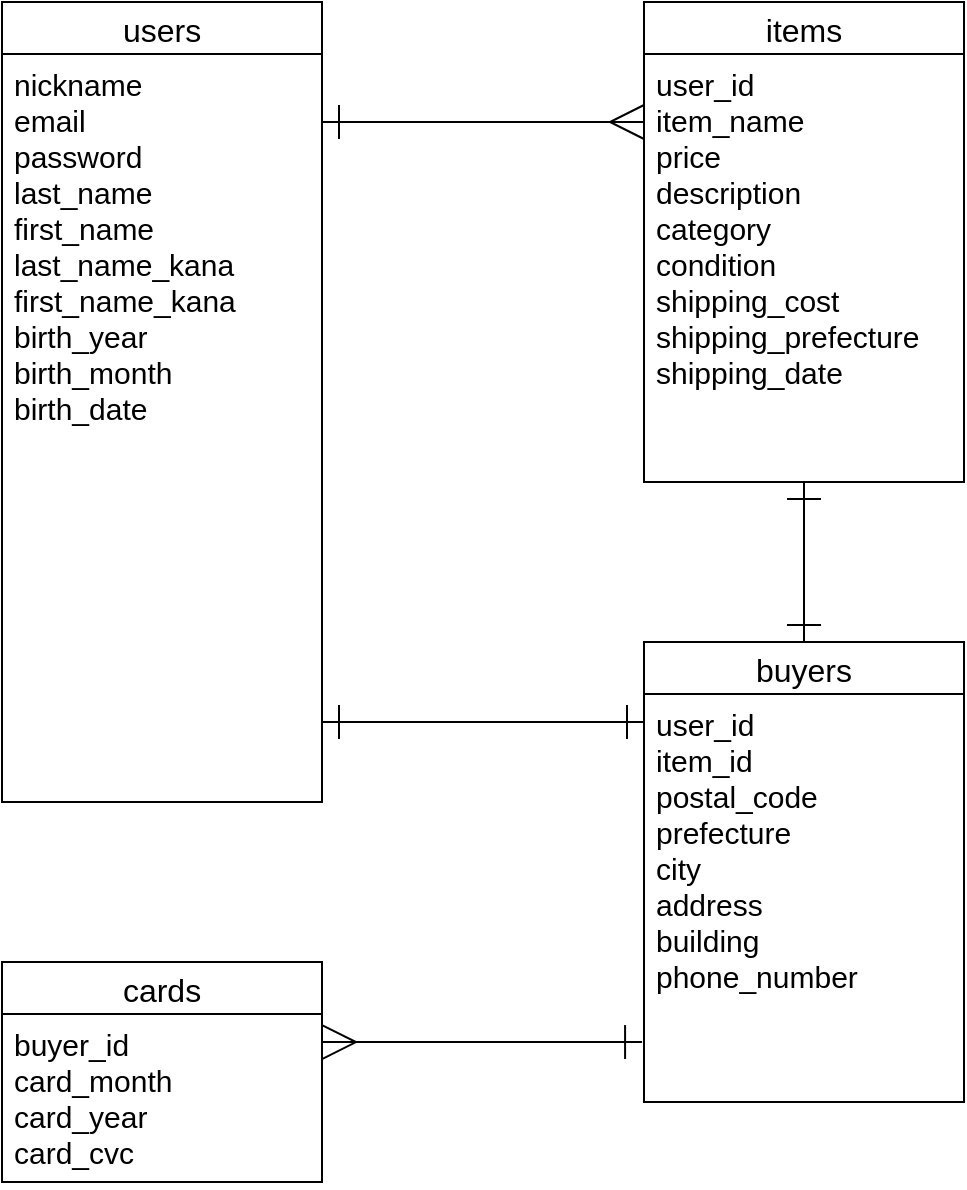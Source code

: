 <mxfile>
    <diagram id="bP4G1HucyhWk08Ag6jhm" name="ページ1">
        <mxGraphModel dx="695" dy="1796" grid="1" gridSize="10" guides="1" tooltips="1" connect="1" arrows="1" fold="1" page="1" pageScale="1" pageWidth="827" pageHeight="1169" math="0" shadow="0">
            <root>
                <mxCell id="0"/>
                <mxCell id="1" parent="0"/>
                <mxCell id="2" value="users" style="swimlane;fontStyle=0;childLayout=stackLayout;horizontal=1;startSize=26;horizontalStack=0;resizeParent=1;resizeParentMax=0;resizeLast=0;collapsible=1;marginBottom=0;align=center;fontSize=16;" vertex="1" parent="1">
                    <mxGeometry x="40" y="-600" width="160" height="400" as="geometry"/>
                </mxCell>
                <mxCell id="3" value="nickname&#10;email&#10;password&#10;last_name&#10;first_name&#10;last_name_kana&#10;first_name_kana&#10;birth_year&#10;birth_month&#10;birth_date&#10;" style="text;strokeColor=none;fillColor=none;spacingLeft=4;spacingRight=4;overflow=hidden;rotatable=0;points=[[0,0.5],[1,0.5]];portConstraint=eastwest;fontSize=15;" vertex="1" parent="2">
                    <mxGeometry y="26" width="160" height="374" as="geometry"/>
                </mxCell>
                <mxCell id="39" value="items" style="swimlane;fontStyle=0;childLayout=stackLayout;horizontal=1;startSize=26;horizontalStack=0;resizeParent=1;resizeParentMax=0;resizeLast=0;collapsible=1;marginBottom=0;align=center;fontSize=16;" vertex="1" parent="1">
                    <mxGeometry x="361" y="-600" width="160" height="240" as="geometry"/>
                </mxCell>
                <mxCell id="40" value="user_id&#10;item_name&#10;price&#10;description&#10;category&#10;condition&#10;shipping_cost&#10;shipping_prefecture&#10;shipping_date" style="text;strokeColor=none;fillColor=none;spacingLeft=4;spacingRight=4;overflow=hidden;rotatable=0;points=[[0,0.5],[1,0.5]];portConstraint=eastwest;fontSize=15;" vertex="1" parent="39">
                    <mxGeometry y="26" width="160" height="214" as="geometry"/>
                </mxCell>
                <mxCell id="43" style="edgeStyle=orthogonalEdgeStyle;rounded=0;orthogonalLoop=1;jettySize=auto;html=1;fontSize=15;endArrow=ERmany;endFill=0;endSize=15;startSize=15;startArrow=ERone;startFill=0;" edge="1" parent="1">
                    <mxGeometry relative="1" as="geometry">
                        <mxPoint x="200" y="-540" as="sourcePoint"/>
                        <mxPoint x="361" y="-540" as="targetPoint"/>
                        <Array as="points">
                            <mxPoint x="200" y="-540"/>
                            <mxPoint x="361" y="-540"/>
                        </Array>
                    </mxGeometry>
                </mxCell>
                <mxCell id="44" value="cards" style="swimlane;fontStyle=0;childLayout=stackLayout;horizontal=1;startSize=26;horizontalStack=0;resizeParent=1;resizeParentMax=0;resizeLast=0;collapsible=1;marginBottom=0;align=center;fontSize=16;" vertex="1" parent="1">
                    <mxGeometry x="40" y="-120" width="160" height="110" as="geometry"/>
                </mxCell>
                <mxCell id="45" value="buyer_id&#10;card_month&#10;card_year&#10;card_cvc" style="text;strokeColor=none;fillColor=none;spacingLeft=4;spacingRight=4;overflow=hidden;rotatable=0;points=[[0,0.5],[1,0.5]];portConstraint=eastwest;fontSize=15;" vertex="1" parent="44">
                    <mxGeometry y="26" width="160" height="84" as="geometry"/>
                </mxCell>
                <mxCell id="51" style="edgeStyle=orthogonalEdgeStyle;rounded=0;orthogonalLoop=1;jettySize=auto;html=1;exitX=0.5;exitY=0;exitDx=0;exitDy=0;entryX=0.5;entryY=1;entryDx=0;entryDy=0;entryPerimeter=0;startArrow=ERone;startFill=0;startSize=15;endArrow=ERone;endFill=0;endSize=15;fontSize=15;" edge="1" parent="1" source="48" target="40">
                    <mxGeometry relative="1" as="geometry"/>
                </mxCell>
                <mxCell id="48" value="buyers" style="swimlane;fontStyle=0;childLayout=stackLayout;horizontal=1;startSize=26;horizontalStack=0;resizeParent=1;resizeParentMax=0;resizeLast=0;collapsible=1;marginBottom=0;align=center;fontSize=16;" vertex="1" parent="1">
                    <mxGeometry x="361" y="-280" width="160" height="230" as="geometry"/>
                </mxCell>
                <mxCell id="49" value="user_id&#10;item_id&#10;postal_code&#10;prefecture&#10;city&#10;address&#10;building&#10;phone_number" style="text;strokeColor=none;fillColor=none;spacingLeft=4;spacingRight=4;overflow=hidden;rotatable=0;points=[[0,0.5],[1,0.5]];portConstraint=eastwest;fontSize=15;" vertex="1" parent="48">
                    <mxGeometry y="26" width="160" height="204" as="geometry"/>
                </mxCell>
                <mxCell id="53" style="edgeStyle=orthogonalEdgeStyle;rounded=0;orthogonalLoop=1;jettySize=auto;html=1;startArrow=ERone;startFill=0;startSize=15;endArrow=ERone;endFill=0;endSize=15;fontSize=15;entryX=1;entryY=0.893;entryDx=0;entryDy=0;entryPerimeter=0;" edge="1" parent="1" target="3">
                    <mxGeometry relative="1" as="geometry">
                        <mxPoint x="290" y="-152" as="targetPoint"/>
                        <mxPoint x="361" y="-240" as="sourcePoint"/>
                        <Array as="points">
                            <mxPoint x="361" y="-240"/>
                        </Array>
                    </mxGeometry>
                </mxCell>
                <mxCell id="56" style="edgeStyle=orthogonalEdgeStyle;rounded=0;orthogonalLoop=1;jettySize=auto;html=1;exitX=1;exitY=0.167;exitDx=0;exitDy=0;startArrow=ERmany;startFill=0;startSize=15;endArrow=ERone;endFill=0;endSize=15;fontSize=15;exitPerimeter=0;entryX=-0.006;entryY=0.853;entryDx=0;entryDy=0;entryPerimeter=0;" edge="1" parent="1" source="45" target="49">
                    <mxGeometry relative="1" as="geometry">
                        <mxPoint x="320" y="-80" as="targetPoint"/>
                    </mxGeometry>
                </mxCell>
            </root>
        </mxGraphModel>
    </diagram>
</mxfile>